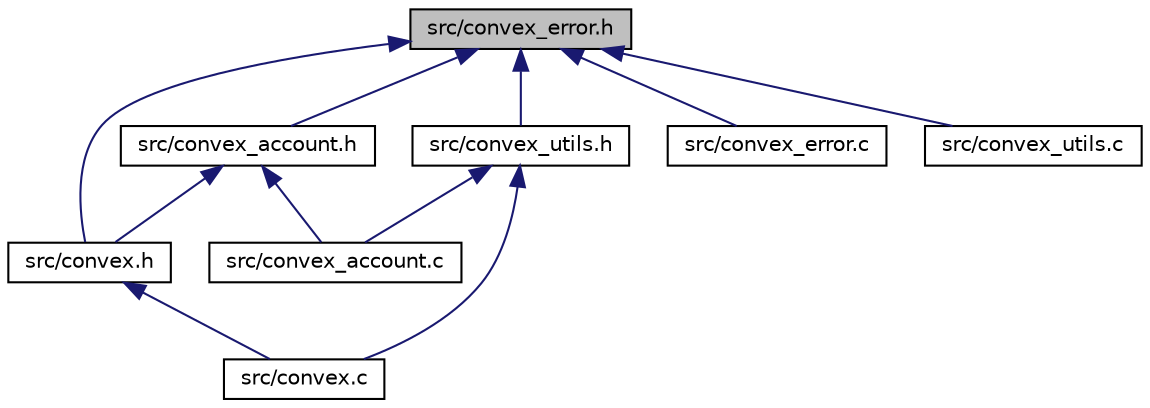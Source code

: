 digraph "src/convex_error.h"
{
 // LATEX_PDF_SIZE
  edge [fontname="Helvetica",fontsize="10",labelfontname="Helvetica",labelfontsize="10"];
  node [fontname="Helvetica",fontsize="10",shape=record];
  Node1 [label="src/convex_error.h",height=0.2,width=0.4,color="black", fillcolor="grey75", style="filled", fontcolor="black",tooltip=" "];
  Node1 -> Node2 [dir="back",color="midnightblue",fontsize="10",style="solid",fontname="Helvetica"];
  Node2 [label="src/convex.h",height=0.2,width=0.4,color="black", fillcolor="white", style="filled",URL="$convex_8h.html",tooltip=" "];
  Node2 -> Node3 [dir="back",color="midnightblue",fontsize="10",style="solid",fontname="Helvetica"];
  Node3 [label="src/convex.c",height=0.2,width=0.4,color="black", fillcolor="white", style="filled",URL="$convex_8c.html",tooltip=" "];
  Node1 -> Node4 [dir="back",color="midnightblue",fontsize="10",style="solid",fontname="Helvetica"];
  Node4 [label="src/convex_account.h",height=0.2,width=0.4,color="black", fillcolor="white", style="filled",URL="$convex__account_8h.html",tooltip=" "];
  Node4 -> Node2 [dir="back",color="midnightblue",fontsize="10",style="solid",fontname="Helvetica"];
  Node4 -> Node5 [dir="back",color="midnightblue",fontsize="10",style="solid",fontname="Helvetica"];
  Node5 [label="src/convex_account.c",height=0.2,width=0.4,color="black", fillcolor="white", style="filled",URL="$convex__account_8c.html",tooltip=" "];
  Node1 -> Node6 [dir="back",color="midnightblue",fontsize="10",style="solid",fontname="Helvetica"];
  Node6 [label="src/convex_utils.h",height=0.2,width=0.4,color="black", fillcolor="white", style="filled",URL="$convex__utils_8h.html",tooltip=" "];
  Node6 -> Node3 [dir="back",color="midnightblue",fontsize="10",style="solid",fontname="Helvetica"];
  Node6 -> Node5 [dir="back",color="midnightblue",fontsize="10",style="solid",fontname="Helvetica"];
  Node1 -> Node7 [dir="back",color="midnightblue",fontsize="10",style="solid",fontname="Helvetica"];
  Node7 [label="src/convex_error.c",height=0.2,width=0.4,color="black", fillcolor="white", style="filled",URL="$convex__error_8c.html",tooltip=" "];
  Node1 -> Node8 [dir="back",color="midnightblue",fontsize="10",style="solid",fontname="Helvetica"];
  Node8 [label="src/convex_utils.c",height=0.2,width=0.4,color="black", fillcolor="white", style="filled",URL="$convex__utils_8c.html",tooltip=" "];
}
